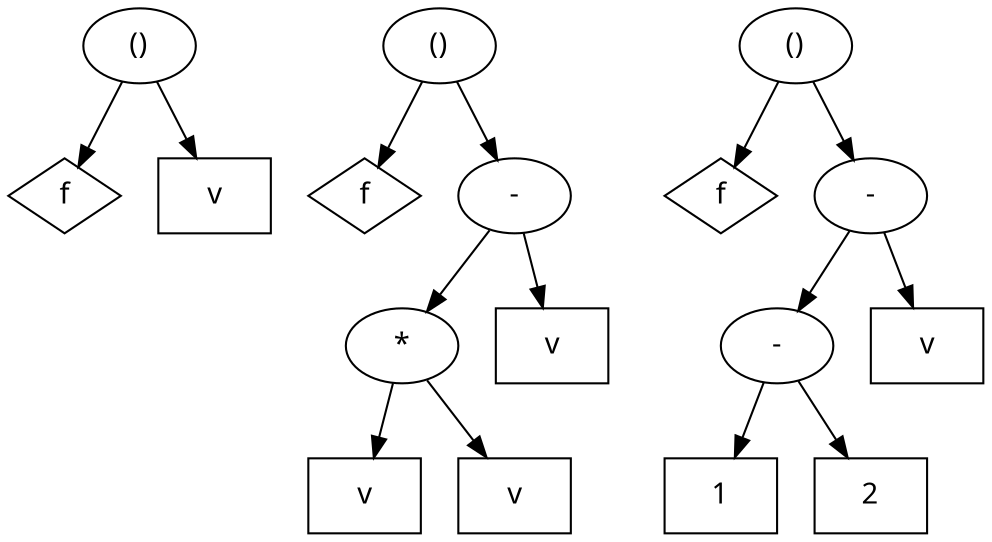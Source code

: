 digraph G {
	node [label="\N"];
	graph [bb="0,0,468,252"];
	{
		graph [bb=""];
		0 [label="()", fontname=Verdana, shape=ellipse, pos="81,234", width="0.75", height="0.5"];
		1 [label=f, fontname=Verdana, shape=diamond, pos="27,162", width="0.75", height="0.5"];
		2 [label=v, fontname=Verdana, shape=box, pos="99,162", width="0.75", height="0.5"];
		0 -> 1 [pos="e,36.008,174.01 68.747,217.66 60.889,207.19 50.629,193.5 42.246,182.33"];
		0 -> 2 [pos="e,94.477,180.09 85.449,216.2 87.425,208.3 89.797,198.81 92.001,190"];
	}
	{
		graph [bb=""];
		3 [label="()", fontname=Verdana, shape=ellipse, pos="189,234", width="0.75", height="0.5"];
		4 [label=f, fontname=Verdana, shape=diamond, pos="171,162", width="0.75", height="0.5"];
		5 [label="-", fontname=Verdana, shape=ellipse, pos="243,162", width="0.75", height="0.5"];
		6 [label="*", fontname=Verdana, shape=ellipse, pos="198,90", width="0.75", height="0.5"];
		7 [label=v, fontname=Verdana, shape=box, pos="270,90", width="0.75", height="0.5"];
		8 [label=v, fontname=Verdana, shape=box, pos="176,18", width="0.75", height="0.5"];
		9 [label=v, fontname=Verdana, shape=box, pos="248,18", width="0.75", height="0.5"];
		3 -> 4 [pos="e,174.91,177.64 184.55,216.2 182.38,207.52 179.73,196.91 177.35,187.4"];
		3 -> 5 [pos="e,230.8,178.27 201.25,217.66 208.16,208.46 216.92,196.78 224.63,186.5"];
		5 -> 6 [pos="e,208.69,107.11 232.56,145.3 227.08,136.52 220.23,125.57 214.08,115.73"];
		5 -> 7 [pos="e,263.22,108.09 249.67,144.2 252.67,136.21 256.27,126.6 259.61,117.71"];
		6 -> 8 [pos="e,181.53,36.093 192.56,72.202 190.12,64.215 187.18,54.605 184.47,45.709"];
		6 -> 9 [pos="e,235.47,36.042 209.35,73.662 215.36,64.998 222.9,54.142 229.72,44.323"];
	}
	{
		graph [bb=""];
		10 [label="()", fontname=Verdana, shape=ellipse, pos="369,234", width="0.75", height="0.5"];
		11 [label=f, fontname=Verdana, shape=diamond, pos="333,162", width="0.75", height="0.5"];
		12 [label="-", fontname=Verdana, shape=ellipse, pos="405,162", width="0.75", height="0.5"];
		13 [label="-", fontname=Verdana, shape=ellipse, pos="369,90", width="0.75", height="0.5"];
		14 [label=v, fontname=Verdana, shape=box, pos="441,90", width="0.75", height="0.5"];
		15 [label=1, fontname=Verdana, shape=box, pos="344,18", width="0.75", height="0.5"];
		16 [label=2, fontname=Verdana, shape=box, pos="416,18", width="0.75", height="0.5"];
		10 -> 11 [pos="e,339.95,175.9 360.29,216.57 355.55,207.11 349.65,195.29 344.54,185.07"];
		10 -> 12 [pos="e,396.37,179.27 377.71,216.57 381.96,208.08 387.15,197.69 391.87,188.27"];
		12 -> 13 [pos="e,377.63,107.27 396.29,144.57 392.04,136.08 386.85,125.69 382.13,116.27"];
		12 -> 14 [pos="e,431.99,108.02 413.71,144.57 417.82,136.35 422.82,126.36 427.41,117.18"];
		13 -> 15 [pos="e,350.28,36.093 362.82,72.202 360.05,64.215 356.71,54.605 353.62,45.709"];
		13 -> 16 [pos="e,404.17,36.122 379.9,73.301 385.47,64.777 392.37,54.203 398.64,44.592"];
	}
}
